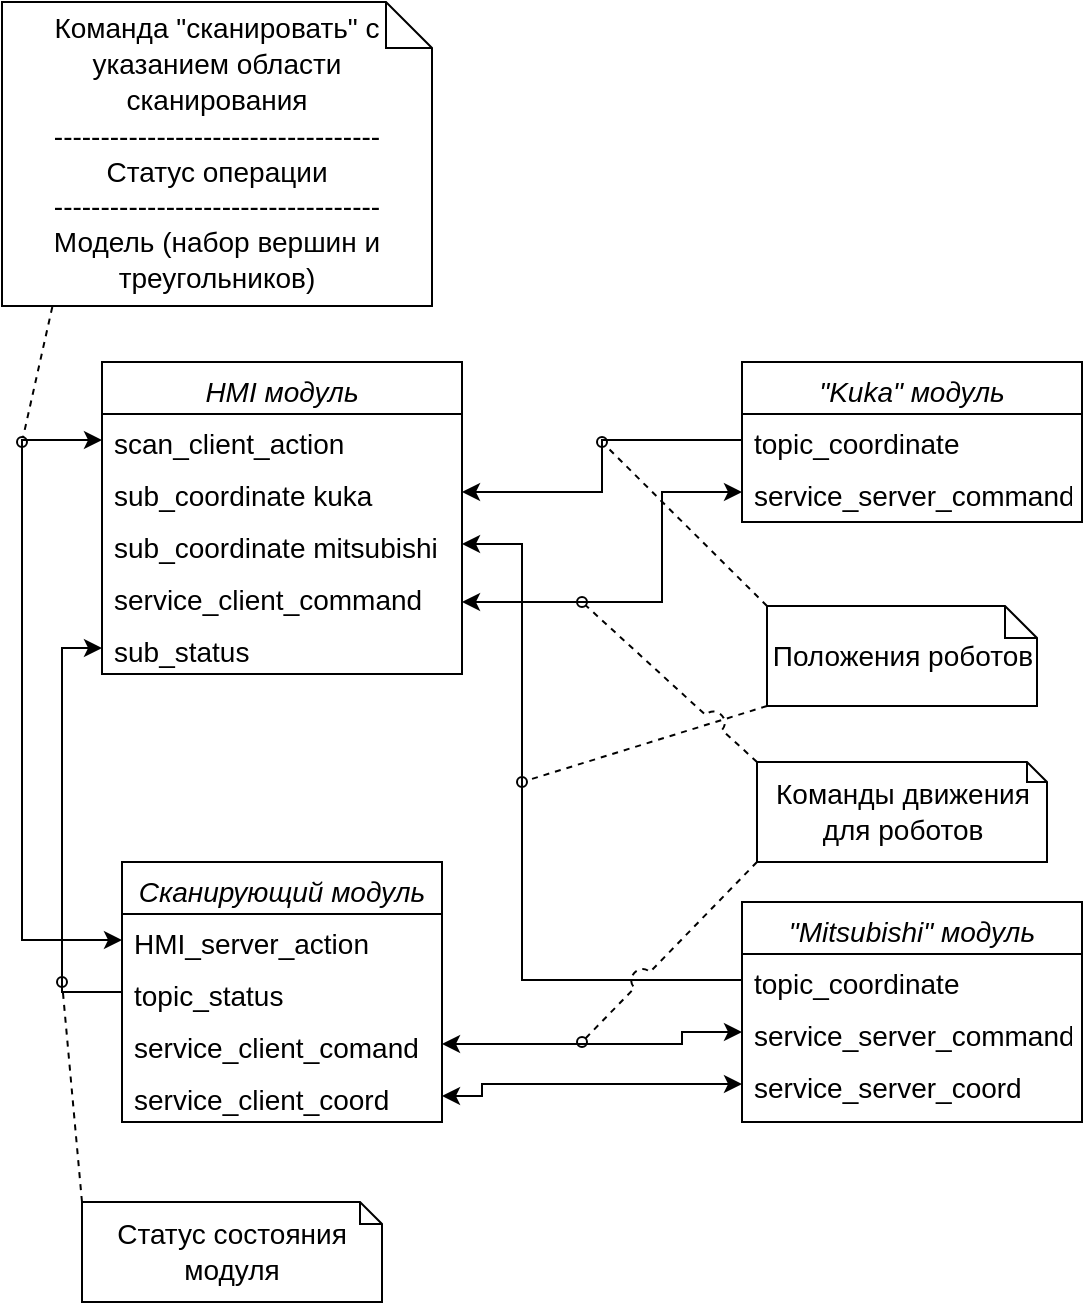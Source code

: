 <mxfile version="14.7.6" type="github">
  <diagram id="pvPfpFlzpVbjaPhK2XxU" name="Page-1">
    <mxGraphModel dx="1242" dy="1863" grid="1" gridSize="10" guides="1" tooltips="1" connect="1" arrows="1" fold="1" page="1" pageScale="1" pageWidth="827" pageHeight="1169" math="0" shadow="0">
      <root>
        <mxCell id="0" />
        <mxCell id="1" parent="0" />
        <mxCell id="x74-upUkUyzwfxTrmrzB-4" value="&quot;Kuka&quot; модуль" style="swimlane;fontStyle=2;align=center;verticalAlign=top;childLayout=stackLayout;horizontal=1;startSize=26;horizontalStack=0;resizeParent=1;resizeLast=0;collapsible=1;marginBottom=0;rounded=0;shadow=0;strokeWidth=1;fontSize=14;" parent="1" vertex="1">
          <mxGeometry x="470" y="50" width="170" height="80" as="geometry">
            <mxRectangle x="230" y="140" width="160" height="26" as="alternateBounds" />
          </mxGeometry>
        </mxCell>
        <mxCell id="x74-upUkUyzwfxTrmrzB-5" value="topic_coordinate" style="text;align=left;verticalAlign=top;spacingLeft=4;spacingRight=4;overflow=hidden;rotatable=0;points=[[0,0.5],[1,0.5]];portConstraint=eastwest;fontSize=14;" parent="x74-upUkUyzwfxTrmrzB-4" vertex="1">
          <mxGeometry y="26" width="170" height="26" as="geometry" />
        </mxCell>
        <mxCell id="x74-upUkUyzwfxTrmrzB-6" value="service_server_command" style="text;align=left;verticalAlign=top;spacingLeft=4;spacingRight=4;overflow=hidden;rotatable=0;points=[[0,0.5],[1,0.5]];portConstraint=eastwest;rounded=0;shadow=0;html=0;fontSize=14;" parent="x74-upUkUyzwfxTrmrzB-4" vertex="1">
          <mxGeometry y="52" width="170" height="26" as="geometry" />
        </mxCell>
        <mxCell id="x74-upUkUyzwfxTrmrzB-10" value="&quot;Mitsubishi&quot; модуль" style="swimlane;fontStyle=2;align=center;verticalAlign=top;childLayout=stackLayout;horizontal=1;startSize=26;horizontalStack=0;resizeParent=1;resizeLast=0;collapsible=1;marginBottom=0;rounded=0;shadow=0;strokeWidth=1;fontSize=14;" parent="1" vertex="1">
          <mxGeometry x="470" y="320" width="170" height="110" as="geometry">
            <mxRectangle x="230" y="140" width="160" height="26" as="alternateBounds" />
          </mxGeometry>
        </mxCell>
        <mxCell id="x74-upUkUyzwfxTrmrzB-11" value="topic_coordinate" style="text;align=left;verticalAlign=top;spacingLeft=4;spacingRight=4;overflow=hidden;rotatable=0;points=[[0,0.5],[1,0.5]];portConstraint=eastwest;fontSize=14;" parent="x74-upUkUyzwfxTrmrzB-10" vertex="1">
          <mxGeometry y="26" width="170" height="26" as="geometry" />
        </mxCell>
        <mxCell id="x74-upUkUyzwfxTrmrzB-12" value="service_server_command" style="text;align=left;verticalAlign=top;spacingLeft=4;spacingRight=4;overflow=hidden;rotatable=0;points=[[0,0.5],[1,0.5]];portConstraint=eastwest;rounded=0;shadow=0;html=0;fontSize=14;" parent="x74-upUkUyzwfxTrmrzB-10" vertex="1">
          <mxGeometry y="52" width="170" height="26" as="geometry" />
        </mxCell>
        <mxCell id="x74-upUkUyzwfxTrmrzB-13" value="service_server_coord" style="text;align=left;verticalAlign=top;spacingLeft=4;spacingRight=4;overflow=hidden;rotatable=0;points=[[0,0.5],[1,0.5]];portConstraint=eastwest;rounded=0;shadow=0;html=0;fontSize=14;" parent="x74-upUkUyzwfxTrmrzB-10" vertex="1">
          <mxGeometry y="78" width="170" height="26" as="geometry" />
        </mxCell>
        <mxCell id="x74-upUkUyzwfxTrmrzB-14" value="Сканирующий модуль" style="swimlane;fontStyle=2;align=center;verticalAlign=top;childLayout=stackLayout;horizontal=1;startSize=26;horizontalStack=0;resizeParent=1;resizeLast=0;collapsible=1;marginBottom=0;rounded=0;shadow=0;strokeWidth=1;fontSize=14;" parent="1" vertex="1">
          <mxGeometry x="160" y="300" width="160" height="130" as="geometry">
            <mxRectangle x="230" y="140" width="160" height="26" as="alternateBounds" />
          </mxGeometry>
        </mxCell>
        <mxCell id="x74-upUkUyzwfxTrmrzB-15" value="HMI_server_action" style="text;align=left;verticalAlign=top;spacingLeft=4;spacingRight=4;overflow=hidden;rotatable=0;points=[[0,0.5],[1,0.5]];portConstraint=eastwest;fontSize=14;" parent="x74-upUkUyzwfxTrmrzB-14" vertex="1">
          <mxGeometry y="26" width="160" height="26" as="geometry" />
        </mxCell>
        <mxCell id="x74-upUkUyzwfxTrmrzB-16" value="topic_status" style="text;align=left;verticalAlign=top;spacingLeft=4;spacingRight=4;overflow=hidden;rotatable=0;points=[[0,0.5],[1,0.5]];portConstraint=eastwest;rounded=0;shadow=0;html=0;fontSize=14;" parent="x74-upUkUyzwfxTrmrzB-14" vertex="1">
          <mxGeometry y="52" width="160" height="26" as="geometry" />
        </mxCell>
        <mxCell id="x74-upUkUyzwfxTrmrzB-17" value="service_client_comand" style="text;align=left;verticalAlign=top;spacingLeft=4;spacingRight=4;overflow=hidden;rotatable=0;points=[[0,0.5],[1,0.5]];portConstraint=eastwest;rounded=0;shadow=0;html=0;fontSize=14;" parent="x74-upUkUyzwfxTrmrzB-14" vertex="1">
          <mxGeometry y="78" width="160" height="26" as="geometry" />
        </mxCell>
        <mxCell id="x74-upUkUyzwfxTrmrzB-18" value="service_client_coord" style="text;align=left;verticalAlign=top;spacingLeft=4;spacingRight=4;overflow=hidden;rotatable=0;points=[[0,0.5],[1,0.5]];portConstraint=eastwest;rounded=0;shadow=0;html=0;fontSize=14;" parent="x74-upUkUyzwfxTrmrzB-14" vertex="1">
          <mxGeometry y="104" width="160" height="26" as="geometry" />
        </mxCell>
        <mxCell id="x74-upUkUyzwfxTrmrzB-19" value="HMI модуль" style="swimlane;fontStyle=2;align=center;verticalAlign=top;childLayout=stackLayout;horizontal=1;startSize=26;horizontalStack=0;resizeParent=1;resizeLast=0;collapsible=1;marginBottom=0;rounded=0;shadow=0;strokeWidth=1;fontSize=14;" parent="1" vertex="1">
          <mxGeometry x="150" y="50" width="180" height="156" as="geometry">
            <mxRectangle x="230" y="140" width="160" height="26" as="alternateBounds" />
          </mxGeometry>
        </mxCell>
        <mxCell id="x74-upUkUyzwfxTrmrzB-20" value="scan_client_action" style="text;align=left;verticalAlign=top;spacingLeft=4;spacingRight=4;overflow=hidden;rotatable=0;points=[[0,0.5],[1,0.5]];portConstraint=eastwest;fontSize=14;" parent="x74-upUkUyzwfxTrmrzB-19" vertex="1">
          <mxGeometry y="26" width="180" height="26" as="geometry" />
        </mxCell>
        <mxCell id="x74-upUkUyzwfxTrmrzB-22" value="sub_coordinate kuka" style="text;align=left;verticalAlign=top;spacingLeft=4;spacingRight=4;overflow=hidden;rotatable=0;points=[[0,0.5],[1,0.5]];portConstraint=eastwest;rounded=0;shadow=0;html=0;fontSize=14;" parent="x74-upUkUyzwfxTrmrzB-19" vertex="1">
          <mxGeometry y="52" width="180" height="26" as="geometry" />
        </mxCell>
        <mxCell id="x74-upUkUyzwfxTrmrzB-21" value="sub_coordinate mitsubishi" style="text;align=left;verticalAlign=top;spacingLeft=4;spacingRight=4;overflow=hidden;rotatable=0;points=[[0,0.5],[1,0.5]];portConstraint=eastwest;rounded=0;shadow=0;html=0;fontSize=14;" parent="x74-upUkUyzwfxTrmrzB-19" vertex="1">
          <mxGeometry y="78" width="180" height="26" as="geometry" />
        </mxCell>
        <mxCell id="x74-upUkUyzwfxTrmrzB-23" value="service_client_command" style="text;align=left;verticalAlign=top;spacingLeft=4;spacingRight=4;overflow=hidden;rotatable=0;points=[[0,0.5],[1,0.5]];portConstraint=eastwest;rounded=0;shadow=0;html=0;fontSize=14;" parent="x74-upUkUyzwfxTrmrzB-19" vertex="1">
          <mxGeometry y="104" width="180" height="26" as="geometry" />
        </mxCell>
        <mxCell id="x74-upUkUyzwfxTrmrzB-24" value="sub_status" style="text;align=left;verticalAlign=top;spacingLeft=4;spacingRight=4;overflow=hidden;rotatable=0;points=[[0,0.5],[1,0.5]];portConstraint=eastwest;rounded=0;shadow=0;html=0;fontSize=14;" parent="x74-upUkUyzwfxTrmrzB-19" vertex="1">
          <mxGeometry y="130" width="180" height="26" as="geometry" />
        </mxCell>
        <mxCell id="x74-upUkUyzwfxTrmrzB-25" style="edgeStyle=orthogonalEdgeStyle;rounded=0;orthogonalLoop=1;jettySize=auto;html=1;exitX=0;exitY=0.5;exitDx=0;exitDy=0;entryX=0;entryY=0.5;entryDx=0;entryDy=0;startArrow=classic;startFill=1;fontSize=14;" parent="1" source="x74-upUkUyzwfxTrmrzB-15" target="x74-upUkUyzwfxTrmrzB-20" edge="1">
          <mxGeometry relative="1" as="geometry">
            <Array as="points">
              <mxPoint x="110" y="339" />
              <mxPoint x="110" y="89" />
            </Array>
          </mxGeometry>
        </mxCell>
        <mxCell id="x74-upUkUyzwfxTrmrzB-26" style="edgeStyle=orthogonalEdgeStyle;rounded=0;orthogonalLoop=1;jettySize=auto;html=1;entryX=0;entryY=0.5;entryDx=0;entryDy=0;startArrow=none;startFill=0;fontSize=14;" parent="1" source="x74-upUkUyzwfxTrmrzB-16" target="x74-upUkUyzwfxTrmrzB-24" edge="1">
          <mxGeometry relative="1" as="geometry" />
        </mxCell>
        <mxCell id="x74-upUkUyzwfxTrmrzB-27" style="edgeStyle=orthogonalEdgeStyle;rounded=0;orthogonalLoop=1;jettySize=auto;html=1;exitX=0;exitY=0.5;exitDx=0;exitDy=0;startArrow=classic;startFill=1;fontSize=14;" parent="1" source="x74-upUkUyzwfxTrmrzB-12" target="x74-upUkUyzwfxTrmrzB-17" edge="1">
          <mxGeometry relative="1" as="geometry">
            <Array as="points">
              <mxPoint x="440" y="385" />
              <mxPoint x="440" y="391" />
            </Array>
          </mxGeometry>
        </mxCell>
        <mxCell id="x74-upUkUyzwfxTrmrzB-28" style="edgeStyle=orthogonalEdgeStyle;rounded=0;orthogonalLoop=1;jettySize=auto;html=1;startArrow=classic;startFill=1;exitX=0;exitY=0.5;exitDx=0;exitDy=0;fontSize=14;" parent="1" source="x74-upUkUyzwfxTrmrzB-13" target="x74-upUkUyzwfxTrmrzB-18" edge="1">
          <mxGeometry relative="1" as="geometry">
            <Array as="points">
              <mxPoint x="340" y="411" />
              <mxPoint x="340" y="417" />
            </Array>
            <mxPoint x="380" y="331" as="sourcePoint" />
          </mxGeometry>
        </mxCell>
        <mxCell id="x74-upUkUyzwfxTrmrzB-29" style="edgeStyle=orthogonalEdgeStyle;rounded=0;orthogonalLoop=1;jettySize=auto;html=1;exitX=0;exitY=0.5;exitDx=0;exitDy=0;startArrow=none;startFill=0;entryX=1;entryY=0.5;entryDx=0;entryDy=0;fontSize=14;" parent="1" source="x74-upUkUyzwfxTrmrzB-11" target="x74-upUkUyzwfxTrmrzB-21" edge="1">
          <mxGeometry relative="1" as="geometry">
            <mxPoint x="370" y="170" as="targetPoint" />
            <Array as="points">
              <mxPoint x="360" y="359" />
              <mxPoint x="360" y="141" />
            </Array>
          </mxGeometry>
        </mxCell>
        <mxCell id="x74-upUkUyzwfxTrmrzB-30" style="edgeStyle=orthogonalEdgeStyle;rounded=0;orthogonalLoop=1;jettySize=auto;html=1;startArrow=none;startFill=0;fontSize=14;" parent="1" source="x74-upUkUyzwfxTrmrzB-5" target="x74-upUkUyzwfxTrmrzB-22" edge="1">
          <mxGeometry relative="1" as="geometry" />
        </mxCell>
        <mxCell id="x74-upUkUyzwfxTrmrzB-31" style="edgeStyle=orthogonalEdgeStyle;rounded=0;orthogonalLoop=1;jettySize=auto;html=1;startArrow=classic;startFill=1;fontSize=14;" parent="1" source="x74-upUkUyzwfxTrmrzB-6" target="x74-upUkUyzwfxTrmrzB-23" edge="1">
          <mxGeometry relative="1" as="geometry">
            <Array as="points">
              <mxPoint x="430" y="115" />
              <mxPoint x="430" y="170" />
            </Array>
          </mxGeometry>
        </mxCell>
        <mxCell id="K3sZLC655sDqHfrd9MnO-2" style="edgeStyle=none;rounded=0;html=1;labelBackgroundColor=none;startArrow=none;startFill=0;startSize=5;endArrow=oval;endFill=0;endSize=5;jettySize=auto;orthogonalLoop=1;strokeWidth=1;fontFamily=Verdana;fontSize=14;dashed=1;exitX=0.117;exitY=1.003;exitDx=0;exitDy=0;exitPerimeter=0;" parent="1" source="K3sZLC655sDqHfrd9MnO-3" edge="1">
          <mxGeometry relative="1" as="geometry">
            <mxPoint x="110" y="90" as="targetPoint" />
          </mxGeometry>
        </mxCell>
        <mxCell id="K3sZLC655sDqHfrd9MnO-3" value="&lt;span style=&quot;font-family: helvetica; font-size: 14px;&quot;&gt;Команда &quot;сканировать&quot; с указанием области сканирования&lt;/span&gt;&lt;br style=&quot;font-family: helvetica; font-size: 14px;&quot;&gt;&lt;span style=&quot;font-family: helvetica; font-size: 14px;&quot;&gt;-----------------------------------&lt;/span&gt;&lt;br style=&quot;font-family: helvetica; font-size: 14px;&quot;&gt;&lt;span style=&quot;font-family: helvetica; font-size: 14px;&quot;&gt;Статус операции&lt;/span&gt;&lt;br style=&quot;font-family: helvetica; font-size: 14px;&quot;&gt;&lt;span style=&quot;font-family: helvetica; font-size: 14px;&quot;&gt;-----------------------------------&lt;/span&gt;&lt;br style=&quot;font-family: helvetica; font-size: 14px;&quot;&gt;&lt;span style=&quot;font-family: helvetica; font-size: 14px;&quot;&gt;Модель (набор вершин и треугольников)&lt;/span&gt;" style="shape=note;whiteSpace=wrap;html=1;rounded=0;shadow=0;comic=0;labelBackgroundColor=none;strokeWidth=1;fontFamily=Verdana;fontSize=14;align=center;size=23;" parent="1" vertex="1">
          <mxGeometry x="100" y="-130" width="215" height="152" as="geometry" />
        </mxCell>
        <mxCell id="K3sZLC655sDqHfrd9MnO-4" value="&lt;font face=&quot;helvetica&quot; style=&quot;font-size: 14px;&quot;&gt;Статус состояния модуля&lt;/font&gt;" style="shape=note;whiteSpace=wrap;html=1;rounded=0;shadow=0;comic=0;labelBackgroundColor=none;strokeWidth=1;fontFamily=Verdana;fontSize=14;align=center;size=11;" parent="1" vertex="1">
          <mxGeometry x="140" y="470" width="150" height="50" as="geometry" />
        </mxCell>
        <mxCell id="K3sZLC655sDqHfrd9MnO-6" style="edgeStyle=none;rounded=0;html=1;labelBackgroundColor=none;startArrow=none;startFill=0;startSize=5;endArrow=oval;endFill=0;endSize=5;jettySize=auto;orthogonalLoop=1;strokeWidth=1;fontFamily=Verdana;fontSize=14;dashed=1;exitX=0;exitY=0;exitDx=0;exitDy=0;exitPerimeter=0;" parent="1" source="K3sZLC655sDqHfrd9MnO-4" edge="1">
          <mxGeometry relative="1" as="geometry">
            <mxPoint x="130" y="360" as="targetPoint" />
            <mxPoint x="60" y="270.0" as="sourcePoint" />
          </mxGeometry>
        </mxCell>
        <mxCell id="K3sZLC655sDqHfrd9MnO-7" value="&lt;font face=&quot;helvetica&quot; style=&quot;font-size: 14px;&quot;&gt;Положения роботов&lt;/font&gt;" style="shape=note;whiteSpace=wrap;html=1;rounded=0;shadow=0;comic=0;labelBackgroundColor=none;strokeWidth=1;fontFamily=Verdana;fontSize=14;align=center;size=16;" parent="1" vertex="1">
          <mxGeometry x="482.5" y="172" width="135" height="50" as="geometry" />
        </mxCell>
        <mxCell id="K3sZLC655sDqHfrd9MnO-8" style="edgeStyle=none;rounded=0;html=1;labelBackgroundColor=none;startArrow=none;startFill=0;startSize=5;endArrow=oval;endFill=0;endSize=5;jettySize=auto;orthogonalLoop=1;strokeWidth=1;fontFamily=Verdana;fontSize=14;dashed=1;exitX=0;exitY=1;exitDx=0;exitDy=0;exitPerimeter=0;" parent="1" source="K3sZLC655sDqHfrd9MnO-7" edge="1">
          <mxGeometry relative="1" as="geometry">
            <mxPoint x="360" y="260" as="targetPoint" />
            <mxPoint x="130" y="430.0" as="sourcePoint" />
          </mxGeometry>
        </mxCell>
        <mxCell id="K3sZLC655sDqHfrd9MnO-9" style="edgeStyle=none;rounded=0;html=1;labelBackgroundColor=none;startArrow=none;startFill=0;startSize=5;endArrow=oval;endFill=0;endSize=5;jettySize=auto;orthogonalLoop=1;strokeWidth=1;fontFamily=Verdana;fontSize=14;dashed=1;exitX=0;exitY=0;exitDx=0;exitDy=0;exitPerimeter=0;" parent="1" source="K3sZLC655sDqHfrd9MnO-7" edge="1">
          <mxGeometry relative="1" as="geometry">
            <mxPoint x="400" y="90" as="targetPoint" />
            <mxPoint x="480" y="207" as="sourcePoint" />
          </mxGeometry>
        </mxCell>
        <mxCell id="K3sZLC655sDqHfrd9MnO-10" value="&lt;font face=&quot;helvetica&quot; style=&quot;font-size: 14px;&quot;&gt;Команды движения для роботов&lt;/font&gt;" style="shape=note;whiteSpace=wrap;html=1;rounded=0;shadow=0;comic=0;labelBackgroundColor=none;strokeWidth=1;fontFamily=Verdana;fontSize=14;align=center;size=10;" parent="1" vertex="1">
          <mxGeometry x="477.5" y="250" width="145" height="50" as="geometry" />
        </mxCell>
        <mxCell id="K3sZLC655sDqHfrd9MnO-14" style="edgeStyle=none;rounded=0;html=1;labelBackgroundColor=none;startArrow=none;startFill=0;startSize=5;endArrow=oval;endFill=0;endSize=5;jettySize=auto;orthogonalLoop=1;strokeWidth=1;fontFamily=Verdana;fontSize=14;dashed=1;exitX=0;exitY=0;exitDx=0;exitDy=0;exitPerimeter=0;jumpStyle=arc;jumpSize=11;" parent="1" source="K3sZLC655sDqHfrd9MnO-10" edge="1">
          <mxGeometry relative="1" as="geometry">
            <mxPoint x="390" y="170" as="targetPoint" />
            <mxPoint x="492.5" y="182" as="sourcePoint" />
          </mxGeometry>
        </mxCell>
        <mxCell id="K3sZLC655sDqHfrd9MnO-15" style="edgeStyle=none;rounded=0;html=1;labelBackgroundColor=none;startArrow=none;startFill=0;startSize=5;endArrow=oval;endFill=0;endSize=5;jettySize=auto;orthogonalLoop=1;strokeWidth=1;fontFamily=Verdana;fontSize=14;dashed=1;exitX=0;exitY=1;exitDx=0;exitDy=0;exitPerimeter=0;jumpStyle=arc;jumpSize=11;" parent="1" source="K3sZLC655sDqHfrd9MnO-10" edge="1">
          <mxGeometry relative="1" as="geometry">
            <mxPoint x="390" y="390" as="targetPoint" />
            <mxPoint x="487.5" y="260" as="sourcePoint" />
          </mxGeometry>
        </mxCell>
      </root>
    </mxGraphModel>
  </diagram>
</mxfile>

